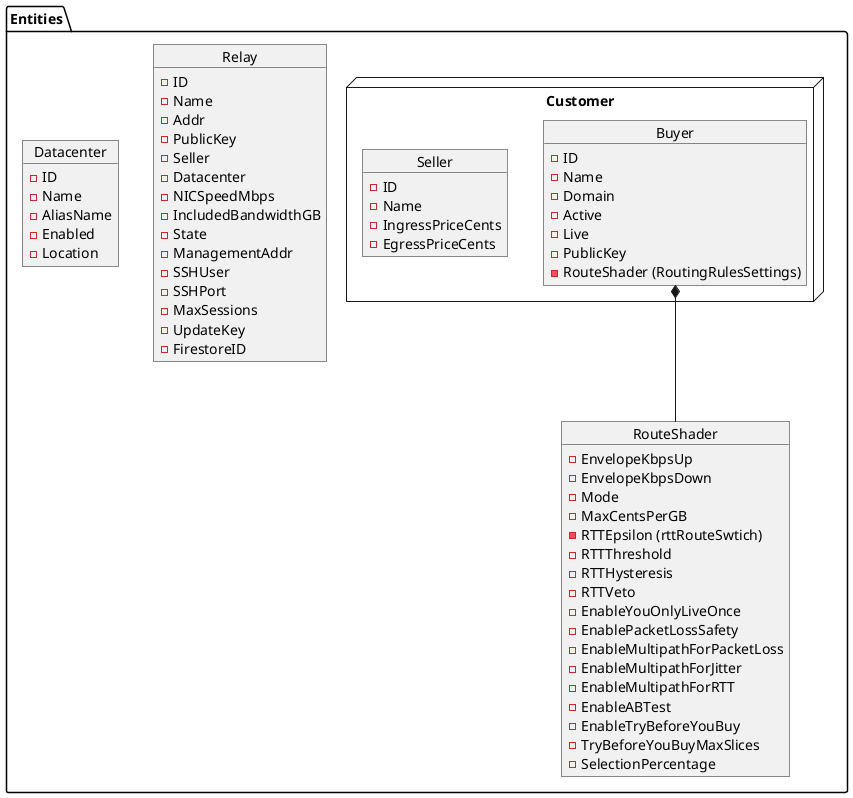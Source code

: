@startuml Entities
package Entities {
    node Customer {
        object Buyer
        object Seller
    }

    object Relay
    object Datacenter
    object RouteShader
}


Buyer *-- RouteShader

Buyer : - ID
Buyer : - Name
Buyer : - Domain
Buyer : - Active
Buyer : - Live
Buyer : - PublicKey
Buyer : - RouteShader (RoutingRulesSettings)

Seller : - ID
Seller : - Name
Seller : - IngressPriceCents
Seller : - EgressPriceCents

Relay : - ID
Relay : - Name
Relay : - Addr
Relay : - PublicKey
Relay : - Seller
Relay : - Datacenter
Relay : - NICSpeedMbps
Relay : - IncludedBandwidthGB
Relay : - State
Relay : - ManagementAddr
Relay : - SSHUser
Relay : - SSHPort
Relay : - MaxSessions
Relay : - UpdateKey
Relay : - FirestoreID

Datacenter : - ID
Datacenter : - Name
Datacenter : - AliasName
Datacenter : - Enabled
Datacenter : - Location

RouteShader : - EnvelopeKbpsUp
RouteShader : - EnvelopeKbpsDown
RouteShader : - Mode
RouteShader : - MaxCentsPerGB
RouteShader : - RTTEpsilon (rttRouteSwtich)
RouteShader : - RTTThreshold
RouteShader : - RTTHysteresis
RouteShader : - RTTVeto
RouteShader : - EnableYouOnlyLiveOnce
RouteShader : - EnablePacketLossSafety
RouteShader : - EnableMultipathForPacketLoss
RouteShader : - EnableMultipathForJitter
RouteShader : - EnableMultipathForRTT
RouteShader : - EnableABTest
RouteShader : - EnableTryBeforeYouBuy
RouteShader : - TryBeforeYouBuyMaxSlices
RouteShader : - SelectionPercentage
@enduml

